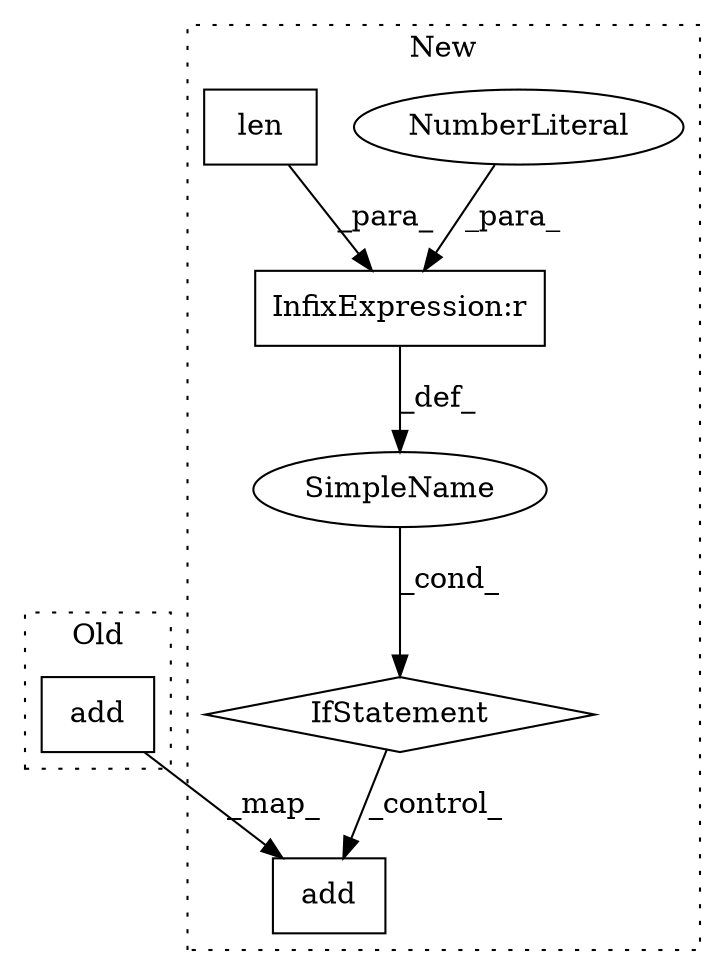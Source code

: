digraph G {
subgraph cluster0 {
1 [label="add" a="32" s="2527,2533" l="4,1" shape="box"];
label = "Old";
style="dotted";
}
subgraph cluster1 {
2 [label="add" a="32" s="3067,3073" l="4,1" shape="box"];
3 [label="IfStatement" a="25" s="2806,2829" l="4,2" shape="diamond"];
4 [label="SimpleName" a="42" s="" l="" shape="ellipse"];
5 [label="InfixExpression:r" a="27" s="2825" l="3" shape="box"];
6 [label="NumberLiteral" a="34" s="2828" l="1" shape="ellipse"];
7 [label="len" a="32" s="2810,2824" l="4,1" shape="box"];
label = "New";
style="dotted";
}
1 -> 2 [label="_map_"];
3 -> 2 [label="_control_"];
4 -> 3 [label="_cond_"];
5 -> 4 [label="_def_"];
6 -> 5 [label="_para_"];
7 -> 5 [label="_para_"];
}